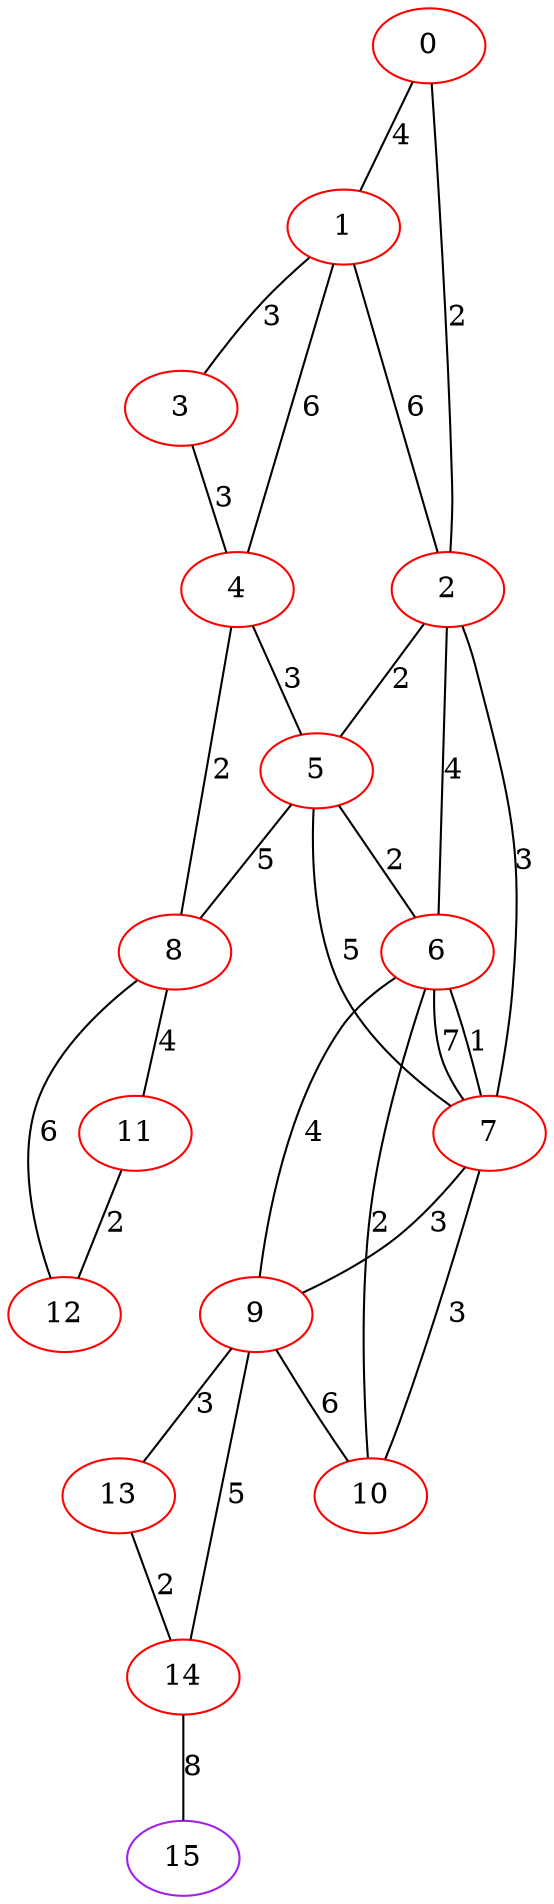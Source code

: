 graph "" {
0 [color=red, weight=1];
1 [color=red, weight=1];
2 [color=red, weight=1];
3 [color=red, weight=1];
4 [color=red, weight=1];
5 [color=red, weight=1];
6 [color=red, weight=1];
7 [color=red, weight=1];
8 [color=red, weight=1];
9 [color=red, weight=1];
10 [color=red, weight=1];
11 [color=red, weight=1];
12 [color=red, weight=1];
13 [color=red, weight=1];
14 [color=red, weight=1];
15 [color=purple, weight=4];
0 -- 1  [key=0, label=4];
0 -- 2  [key=0, label=2];
1 -- 2  [key=0, label=6];
1 -- 3  [key=0, label=3];
1 -- 4  [key=0, label=6];
2 -- 5  [key=0, label=2];
2 -- 6  [key=0, label=4];
2 -- 7  [key=0, label=3];
3 -- 4  [key=0, label=3];
4 -- 8  [key=0, label=2];
4 -- 5  [key=0, label=3];
5 -- 8  [key=0, label=5];
5 -- 6  [key=0, label=2];
5 -- 7  [key=0, label=5];
6 -- 9  [key=0, label=4];
6 -- 10  [key=0, label=2];
6 -- 7  [key=0, label=7];
6 -- 7  [key=1, label=1];
7 -- 9  [key=0, label=3];
7 -- 10  [key=0, label=3];
8 -- 11  [key=0, label=4];
8 -- 12  [key=0, label=6];
9 -- 10  [key=0, label=6];
9 -- 14  [key=0, label=5];
9 -- 13  [key=0, label=3];
11 -- 12  [key=0, label=2];
13 -- 14  [key=0, label=2];
14 -- 15  [key=0, label=8];
}
